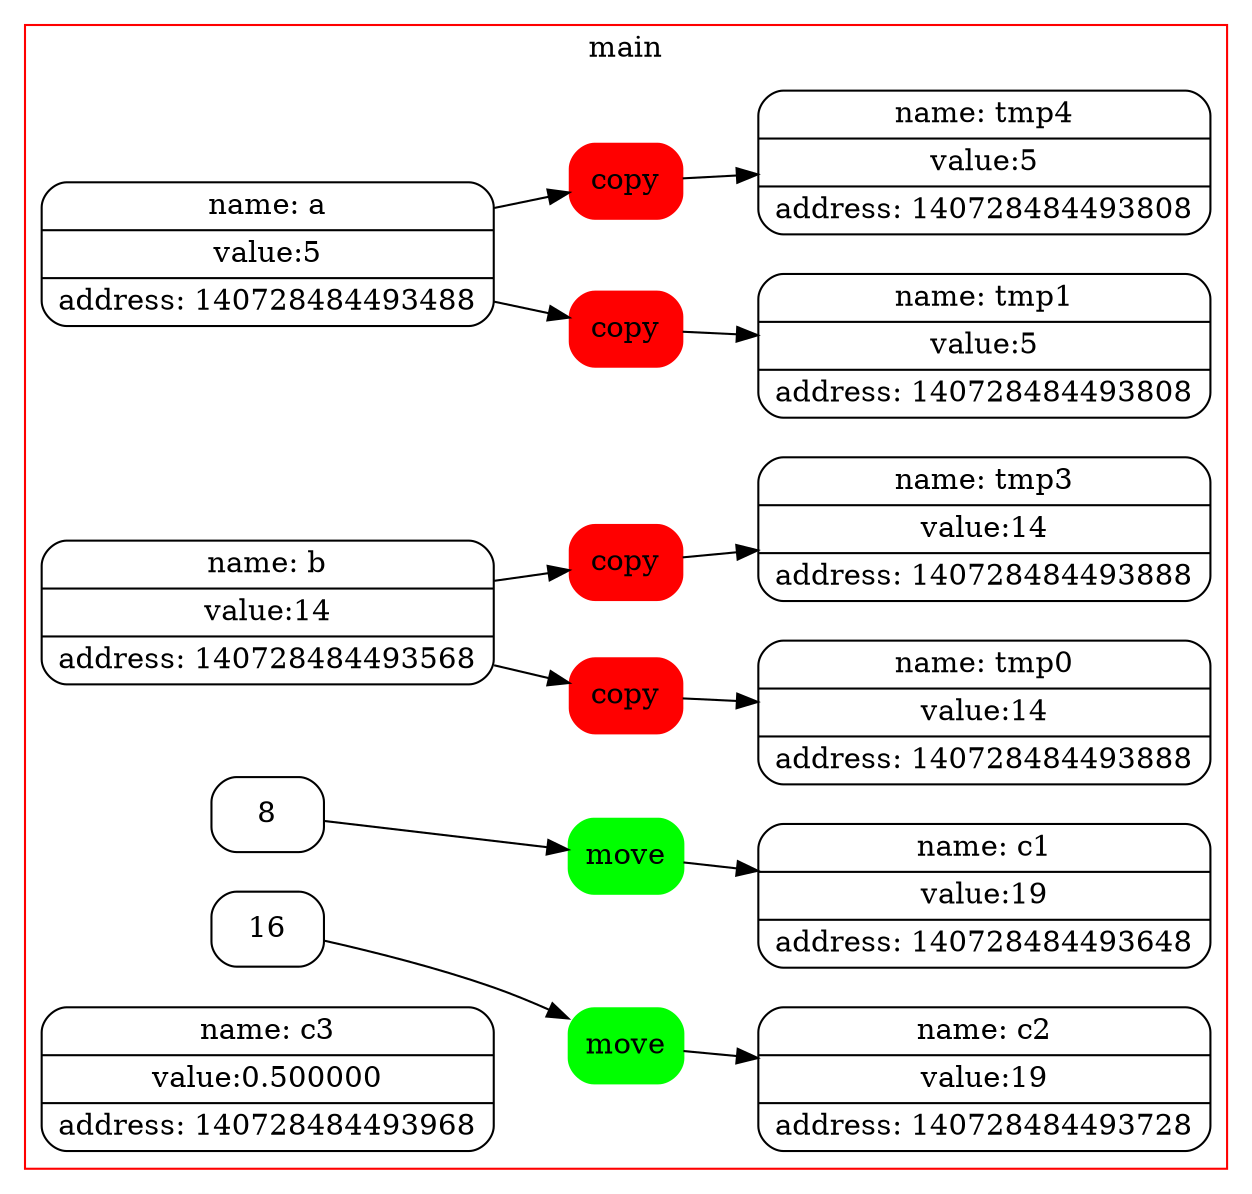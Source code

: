 digraph G{
rankdir=LR;
node[shape=Mrecord];

subgraph "cluster_0" {
label = main;
color = "0.0,1,1";
1[label=" name: a | value:5 | address: 140728484493488 " ];
2[label=" name: b | value:14 | address: 140728484493568 " ];
3[label="copy" color = "red" style = "filled"];
2->3;
4[label=" name: tmp0 | value:14 | address: 140728484493888 " ];
3->4;
5[label="copy" color = "red" style = "filled"];
1->5;
6[label=" name: tmp1 | value:5 | address: 140728484493808 " ];
5->6;
9[label="move" color = "green" style = "filled"];
8->9;
10[label=" name: c1 | value:19 | address: 140728484493648 " ];
9->10;
11[label="copy" color = "red" style = "filled"];
2->11;
12[label=" name: tmp3 | value:14 | address: 140728484493888 " ];
11->12;
13[label="copy" color = "red" style = "filled"];
1->13;
14[label=" name: tmp4 | value:5 | address: 140728484493808 " ];
13->14;
17[label="move" color = "green" style = "filled"];
16->17;
18[label=" name: c2 | value:19 | address: 140728484493728 " ];
17->18;
19[label=" name: c3 | value:0.500000 | address: 140728484493968 " ];
}
}